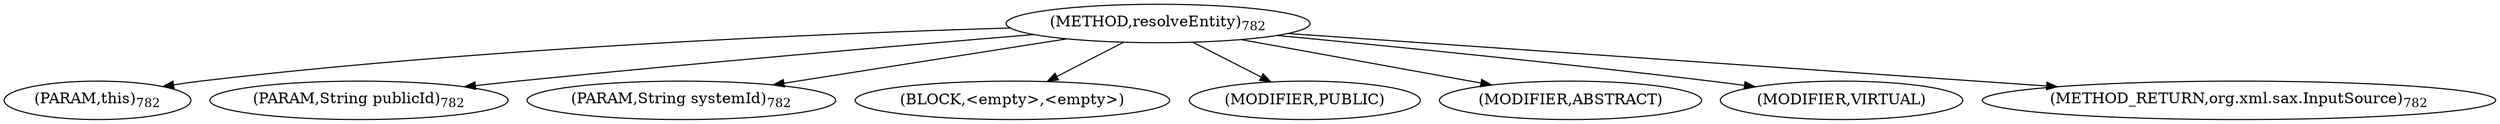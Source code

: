 digraph "resolveEntity" {  
"1375" [label = <(METHOD,resolveEntity)<SUB>782</SUB>> ]
"1376" [label = <(PARAM,this)<SUB>782</SUB>> ]
"1377" [label = <(PARAM,String publicId)<SUB>782</SUB>> ]
"1378" [label = <(PARAM,String systemId)<SUB>782</SUB>> ]
"1379" [label = <(BLOCK,&lt;empty&gt;,&lt;empty&gt;)> ]
"1380" [label = <(MODIFIER,PUBLIC)> ]
"1381" [label = <(MODIFIER,ABSTRACT)> ]
"1382" [label = <(MODIFIER,VIRTUAL)> ]
"1383" [label = <(METHOD_RETURN,org.xml.sax.InputSource)<SUB>782</SUB>> ]
  "1375" -> "1376" 
  "1375" -> "1377" 
  "1375" -> "1378" 
  "1375" -> "1379" 
  "1375" -> "1380" 
  "1375" -> "1381" 
  "1375" -> "1382" 
  "1375" -> "1383" 
}
